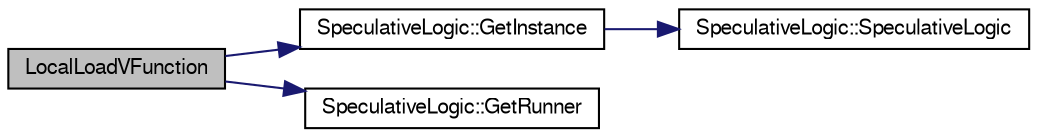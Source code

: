 digraph G
{
  edge [fontname="FreeSans",fontsize="10",labelfontname="FreeSans",labelfontsize="10"];
  node [fontname="FreeSans",fontsize="10",shape=record];
  rankdir=LR;
  Node1 [label="LocalLoadVFunction",height=0.2,width=0.4,color="black", fillcolor="grey75", style="filled" fontcolor="black"];
  Node1 -> Node2 [color="midnightblue",fontsize="10",style="solid"];
  Node2 [label="SpeculativeLogic::GetInstance",height=0.2,width=0.4,color="black", fillcolor="white", style="filled",URL="$classSpeculativeLogic.html#af95e558b3c77884f73b10a0fcf480fe5"];
  Node2 -> Node3 [color="midnightblue",fontsize="10",style="solid"];
  Node3 [label="SpeculativeLogic::SpeculativeLogic",height=0.2,width=0.4,color="black", fillcolor="white", style="filled",URL="$classSpeculativeLogic.html#a11e6d258e73e5d34f8128bbbbd8f1ddb"];
  Node1 -> Node4 [color="midnightblue",fontsize="10",style="solid"];
  Node4 [label="SpeculativeLogic::GetRunner",height=0.2,width=0.4,color="black", fillcolor="white", style="filled",URL="$classSpeculativeLogic.html#a3b5cfbc29580d96258bff914f8be5f61"];
}
